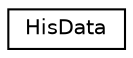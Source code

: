 digraph "Graphical Class Hierarchy"
{
  edge [fontname="Helvetica",fontsize="10",labelfontname="Helvetica",labelfontsize="10"];
  node [fontname="Helvetica",fontsize="10",shape=record];
  rankdir="LR";
  Node1 [label="HisData",height=0.2,width=0.4,color="black", fillcolor="white", style="filled",URL="$d7/d2e/class_his_data.html",tooltip="Histogram data storage object. "];
}
